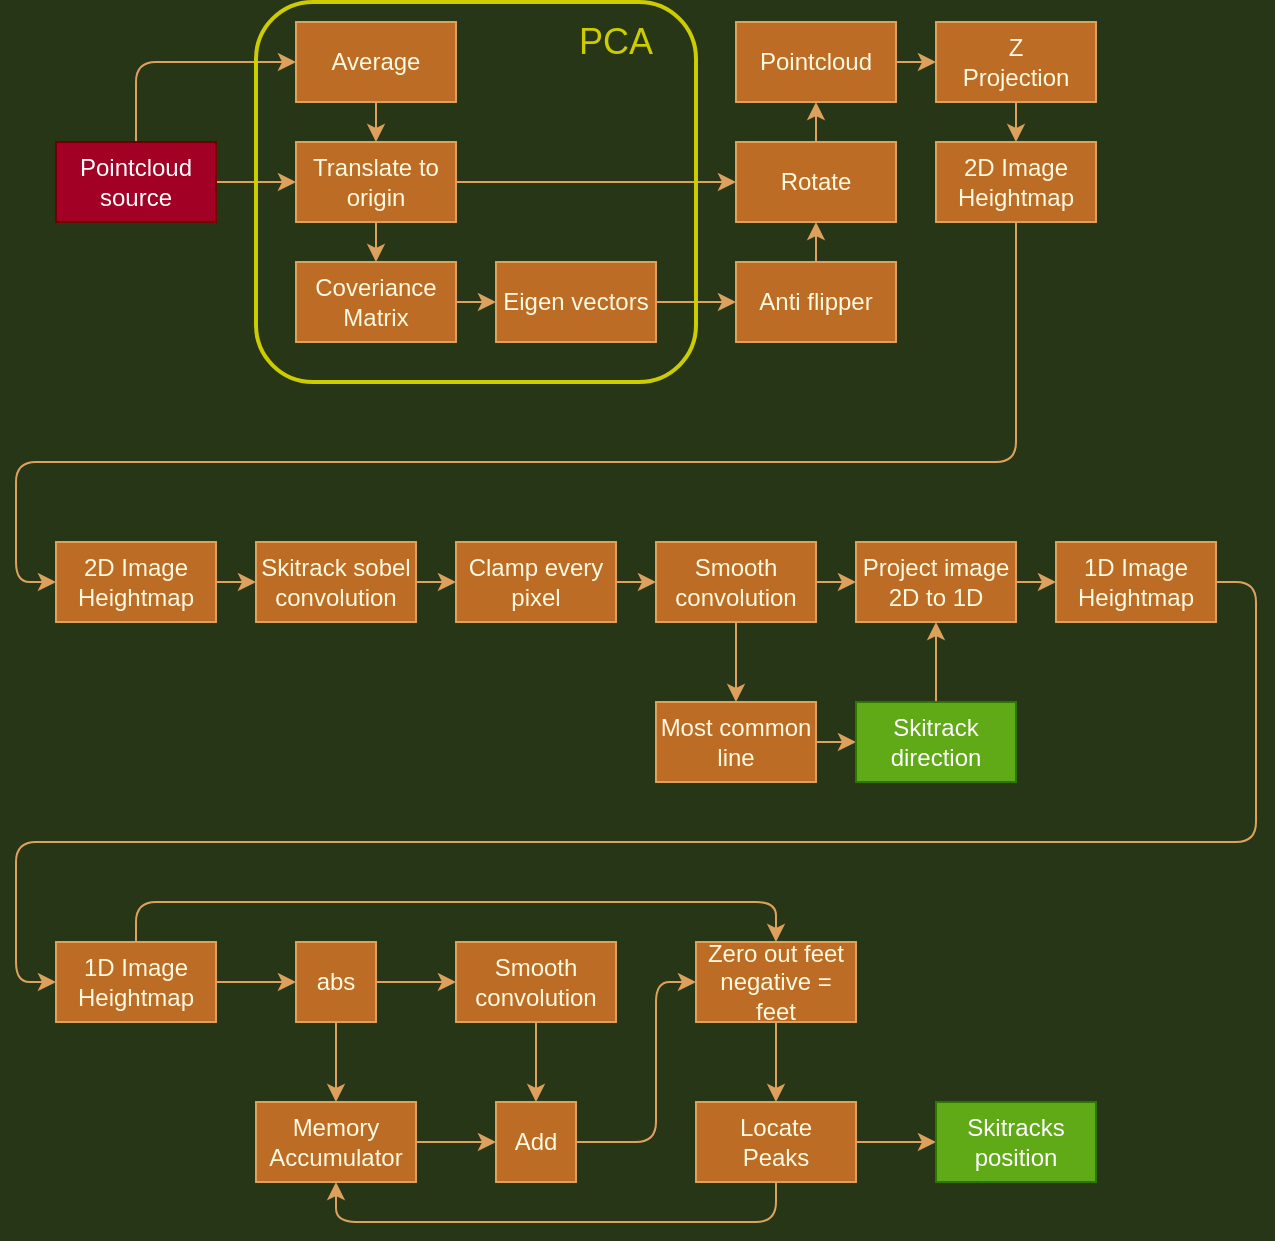 <mxfile version="14.4.6" type="device"><diagram id="NbCfHLJ73H7A8diP-wPz" name="Page-1"><mxGraphModel dx="1539" dy="858" grid="1" gridSize="10" guides="1" tooltips="1" connect="1" arrows="1" fold="1" page="1" pageScale="1" pageWidth="850" pageHeight="1100" background="#283618" math="0" shadow="0"><root><mxCell id="0"/><mxCell id="1" parent="0"/><mxCell id="7k22gU2KepfbyPMtFsQA-22" style="edgeStyle=orthogonalEdgeStyle;curved=0;rounded=1;sketch=0;orthogonalLoop=1;jettySize=auto;html=1;exitX=1;exitY=0.5;exitDx=0;exitDy=0;entryX=0;entryY=0.5;entryDx=0;entryDy=0;strokeColor=#DDA15E;fillColor=#BC6C25;fontColor=#FEFAE0;" edge="1" parent="1" source="7k22gU2KepfbyPMtFsQA-1" target="7k22gU2KepfbyPMtFsQA-2"><mxGeometry relative="1" as="geometry"/></mxCell><mxCell id="7k22gU2KepfbyPMtFsQA-1" value="Coveriance Matrix" style="rounded=0;whiteSpace=wrap;html=1;fillColor=#BC6C25;strokeColor=#DDA15E;fontColor=#FEFAE0;" vertex="1" parent="1"><mxGeometry x="160" y="220" width="80" height="40" as="geometry"/></mxCell><mxCell id="7k22gU2KepfbyPMtFsQA-23" style="edgeStyle=orthogonalEdgeStyle;curved=0;rounded=1;sketch=0;orthogonalLoop=1;jettySize=auto;html=1;exitX=1;exitY=0.5;exitDx=0;exitDy=0;entryX=0;entryY=0.5;entryDx=0;entryDy=0;strokeColor=#DDA15E;fillColor=#BC6C25;fontColor=#FEFAE0;" edge="1" parent="1" source="7k22gU2KepfbyPMtFsQA-2" target="7k22gU2KepfbyPMtFsQA-3"><mxGeometry relative="1" as="geometry"/></mxCell><mxCell id="7k22gU2KepfbyPMtFsQA-2" value="Eigen vectors" style="rounded=0;whiteSpace=wrap;html=1;fillColor=#BC6C25;strokeColor=#DDA15E;fontColor=#FEFAE0;" vertex="1" parent="1"><mxGeometry x="260" y="220" width="80" height="40" as="geometry"/></mxCell><mxCell id="7k22gU2KepfbyPMtFsQA-40" style="edgeStyle=orthogonalEdgeStyle;curved=0;rounded=1;sketch=0;orthogonalLoop=1;jettySize=auto;html=1;exitX=0.5;exitY=0;exitDx=0;exitDy=0;entryX=0.5;entryY=1;entryDx=0;entryDy=0;strokeColor=#DDA15E;fillColor=#BC6C25;fontColor=#FEFAE0;" edge="1" parent="1" source="7k22gU2KepfbyPMtFsQA-3" target="7k22gU2KepfbyPMtFsQA-5"><mxGeometry relative="1" as="geometry"/></mxCell><mxCell id="7k22gU2KepfbyPMtFsQA-3" value="Anti flipper" style="rounded=0;whiteSpace=wrap;html=1;fillColor=#BC6C25;strokeColor=#DDA15E;fontColor=#FEFAE0;" vertex="1" parent="1"><mxGeometry x="380" y="220" width="80" height="40" as="geometry"/></mxCell><mxCell id="7k22gU2KepfbyPMtFsQA-21" style="edgeStyle=orthogonalEdgeStyle;curved=0;rounded=1;sketch=0;orthogonalLoop=1;jettySize=auto;html=1;exitX=1;exitY=0.5;exitDx=0;exitDy=0;entryX=0;entryY=0.5;entryDx=0;entryDy=0;strokeColor=#DDA15E;fillColor=#BC6C25;fontColor=#FEFAE0;" edge="1" parent="1" source="7k22gU2KepfbyPMtFsQA-4" target="7k22gU2KepfbyPMtFsQA-6"><mxGeometry relative="1" as="geometry"/></mxCell><mxCell id="7k22gU2KepfbyPMtFsQA-37" style="edgeStyle=orthogonalEdgeStyle;curved=0;rounded=1;sketch=0;orthogonalLoop=1;jettySize=auto;html=1;exitX=0.5;exitY=0;exitDx=0;exitDy=0;entryX=0;entryY=0.5;entryDx=0;entryDy=0;strokeColor=#DDA15E;fillColor=#BC6C25;fontColor=#FEFAE0;" edge="1" parent="1" source="7k22gU2KepfbyPMtFsQA-4" target="7k22gU2KepfbyPMtFsQA-36"><mxGeometry relative="1" as="geometry"/></mxCell><mxCell id="7k22gU2KepfbyPMtFsQA-4" value="Pointcloud&lt;br&gt;source" style="rounded=0;whiteSpace=wrap;html=1;fillColor=#a20025;strokeColor=#6F0000;fontColor=#ffffff;" vertex="1" parent="1"><mxGeometry x="40" y="160" width="80" height="40" as="geometry"/></mxCell><mxCell id="7k22gU2KepfbyPMtFsQA-69" style="edgeStyle=orthogonalEdgeStyle;curved=0;rounded=1;sketch=0;orthogonalLoop=1;jettySize=auto;html=1;exitX=0.5;exitY=0;exitDx=0;exitDy=0;entryX=0.5;entryY=1;entryDx=0;entryDy=0;strokeColor=#DDA15E;fillColor=#BC6C25;fontColor=#FEFAE0;" edge="1" parent="1" source="7k22gU2KepfbyPMtFsQA-5" target="7k22gU2KepfbyPMtFsQA-42"><mxGeometry relative="1" as="geometry"/></mxCell><mxCell id="7k22gU2KepfbyPMtFsQA-5" value="Rotate" style="rounded=0;whiteSpace=wrap;html=1;fillColor=#BC6C25;strokeColor=#DDA15E;fontColor=#FEFAE0;" vertex="1" parent="1"><mxGeometry x="380" y="160" width="80" height="40" as="geometry"/></mxCell><mxCell id="7k22gU2KepfbyPMtFsQA-24" style="edgeStyle=orthogonalEdgeStyle;curved=0;rounded=1;sketch=0;orthogonalLoop=1;jettySize=auto;html=1;exitX=0.5;exitY=1;exitDx=0;exitDy=0;entryX=0.5;entryY=0;entryDx=0;entryDy=0;strokeColor=#DDA15E;fillColor=#BC6C25;fontColor=#FEFAE0;" edge="1" parent="1" source="7k22gU2KepfbyPMtFsQA-6" target="7k22gU2KepfbyPMtFsQA-1"><mxGeometry relative="1" as="geometry"/></mxCell><mxCell id="7k22gU2KepfbyPMtFsQA-41" style="edgeStyle=orthogonalEdgeStyle;curved=0;rounded=1;sketch=0;orthogonalLoop=1;jettySize=auto;html=1;exitX=1;exitY=0.5;exitDx=0;exitDy=0;entryX=0;entryY=0.5;entryDx=0;entryDy=0;strokeColor=#DDA15E;fillColor=#BC6C25;fontColor=#FEFAE0;" edge="1" parent="1" source="7k22gU2KepfbyPMtFsQA-6" target="7k22gU2KepfbyPMtFsQA-5"><mxGeometry relative="1" as="geometry"/></mxCell><mxCell id="7k22gU2KepfbyPMtFsQA-6" value="Translate to origin" style="rounded=0;whiteSpace=wrap;html=1;fillColor=#BC6C25;strokeColor=#DDA15E;fontColor=#FEFAE0;" vertex="1" parent="1"><mxGeometry x="160" y="160" width="80" height="40" as="geometry"/></mxCell><mxCell id="7k22gU2KepfbyPMtFsQA-107" style="edgeStyle=orthogonalEdgeStyle;curved=0;rounded=1;sketch=0;orthogonalLoop=1;jettySize=auto;html=1;exitX=0.5;exitY=1;exitDx=0;exitDy=0;entryX=0.5;entryY=0;entryDx=0;entryDy=0;strokeColor=#DDA15E;fillColor=#BC6C25;fontSize=18;fontColor=#CCCC00;" edge="1" parent="1" source="7k22gU2KepfbyPMtFsQA-36" target="7k22gU2KepfbyPMtFsQA-6"><mxGeometry relative="1" as="geometry"/></mxCell><mxCell id="7k22gU2KepfbyPMtFsQA-36" value="Average" style="rounded=0;whiteSpace=wrap;html=1;fillColor=#BC6C25;strokeColor=#DDA15E;fontColor=#FEFAE0;" vertex="1" parent="1"><mxGeometry x="160" y="100" width="80" height="40" as="geometry"/></mxCell><mxCell id="7k22gU2KepfbyPMtFsQA-73" style="edgeStyle=orthogonalEdgeStyle;curved=0;rounded=1;sketch=0;orthogonalLoop=1;jettySize=auto;html=1;exitX=1;exitY=0.5;exitDx=0;exitDy=0;entryX=0;entryY=0.5;entryDx=0;entryDy=0;strokeColor=#DDA15E;fillColor=#BC6C25;fontColor=#FEFAE0;" edge="1" parent="1" source="7k22gU2KepfbyPMtFsQA-42" target="7k22gU2KepfbyPMtFsQA-70"><mxGeometry relative="1" as="geometry"/></mxCell><mxCell id="7k22gU2KepfbyPMtFsQA-42" value="Pointcloud" style="rounded=0;whiteSpace=wrap;html=1;fillColor=#BC6C25;strokeColor=#DDA15E;fontColor=#FEFAE0;glass=0;sketch=0;shadow=0;absoluteArcSize=0;snapToPoint=1;" vertex="1" parent="1"><mxGeometry x="380" y="100" width="80" height="40" as="geometry"/></mxCell><mxCell id="7k22gU2KepfbyPMtFsQA-58" style="edgeStyle=orthogonalEdgeStyle;curved=0;rounded=1;sketch=0;orthogonalLoop=1;jettySize=auto;html=1;exitX=1;exitY=0.5;exitDx=0;exitDy=0;entryX=0;entryY=0.5;entryDx=0;entryDy=0;strokeColor=#DDA15E;fillColor=#BC6C25;fontColor=#FEFAE0;" edge="1" parent="1" source="7k22gU2KepfbyPMtFsQA-50" target="7k22gU2KepfbyPMtFsQA-53"><mxGeometry relative="1" as="geometry"/></mxCell><mxCell id="7k22gU2KepfbyPMtFsQA-50" value="2D Image&lt;br&gt;Heightmap" style="rounded=0;whiteSpace=wrap;html=1;fillColor=#BC6C25;strokeColor=#DDA15E;fontColor=#FEFAE0;" vertex="1" parent="1"><mxGeometry x="40" y="360" width="80" height="40" as="geometry"/></mxCell><mxCell id="7k22gU2KepfbyPMtFsQA-59" style="edgeStyle=orthogonalEdgeStyle;curved=0;rounded=1;sketch=0;orthogonalLoop=1;jettySize=auto;html=1;exitX=1;exitY=0.5;exitDx=0;exitDy=0;entryX=0;entryY=0.5;entryDx=0;entryDy=0;strokeColor=#DDA15E;fillColor=#BC6C25;fontColor=#FEFAE0;" edge="1" parent="1" source="7k22gU2KepfbyPMtFsQA-53" target="7k22gU2KepfbyPMtFsQA-54"><mxGeometry relative="1" as="geometry"/></mxCell><mxCell id="7k22gU2KepfbyPMtFsQA-53" value="Skitrack sobel&lt;br&gt;convolution" style="rounded=0;whiteSpace=wrap;html=1;fillColor=#BC6C25;strokeColor=#DDA15E;fontColor=#FEFAE0;" vertex="1" parent="1"><mxGeometry x="140" y="360" width="80" height="40" as="geometry"/></mxCell><mxCell id="7k22gU2KepfbyPMtFsQA-60" style="edgeStyle=orthogonalEdgeStyle;curved=0;rounded=1;sketch=0;orthogonalLoop=1;jettySize=auto;html=1;exitX=1;exitY=0.5;exitDx=0;exitDy=0;entryX=0;entryY=0.5;entryDx=0;entryDy=0;strokeColor=#DDA15E;fillColor=#BC6C25;fontColor=#FEFAE0;" edge="1" parent="1" source="7k22gU2KepfbyPMtFsQA-54" target="7k22gU2KepfbyPMtFsQA-55"><mxGeometry relative="1" as="geometry"/></mxCell><mxCell id="7k22gU2KepfbyPMtFsQA-54" value="Clamp every pixel" style="rounded=0;whiteSpace=wrap;html=1;fillColor=#BC6C25;strokeColor=#DDA15E;fontColor=#FEFAE0;" vertex="1" parent="1"><mxGeometry x="240" y="360" width="80" height="40" as="geometry"/></mxCell><mxCell id="7k22gU2KepfbyPMtFsQA-61" style="edgeStyle=orthogonalEdgeStyle;curved=0;rounded=1;sketch=0;orthogonalLoop=1;jettySize=auto;html=1;exitX=0.5;exitY=1;exitDx=0;exitDy=0;entryX=0.5;entryY=0;entryDx=0;entryDy=0;strokeColor=#DDA15E;fillColor=#BC6C25;fontColor=#FEFAE0;" edge="1" parent="1" source="7k22gU2KepfbyPMtFsQA-55" target="7k22gU2KepfbyPMtFsQA-56"><mxGeometry relative="1" as="geometry"/></mxCell><mxCell id="7k22gU2KepfbyPMtFsQA-63" style="edgeStyle=orthogonalEdgeStyle;curved=0;rounded=1;sketch=0;orthogonalLoop=1;jettySize=auto;html=1;exitX=1;exitY=0.5;exitDx=0;exitDy=0;entryX=0;entryY=0.5;entryDx=0;entryDy=0;strokeColor=#DDA15E;fillColor=#BC6C25;fontColor=#FEFAE0;" edge="1" parent="1" source="7k22gU2KepfbyPMtFsQA-55" target="7k22gU2KepfbyPMtFsQA-57"><mxGeometry relative="1" as="geometry"/></mxCell><mxCell id="7k22gU2KepfbyPMtFsQA-55" value="Smooth&lt;br&gt;convolution" style="rounded=0;whiteSpace=wrap;html=1;fillColor=#BC6C25;strokeColor=#DDA15E;fontColor=#FEFAE0;" vertex="1" parent="1"><mxGeometry x="340" y="360" width="80" height="40" as="geometry"/></mxCell><mxCell id="7k22gU2KepfbyPMtFsQA-64" style="edgeStyle=orthogonalEdgeStyle;curved=0;rounded=1;sketch=0;orthogonalLoop=1;jettySize=auto;html=1;exitX=1;exitY=0.5;exitDx=0;exitDy=0;entryX=0;entryY=0.5;entryDx=0;entryDy=0;strokeColor=#DDA15E;fillColor=#BC6C25;fontColor=#FEFAE0;" edge="1" parent="1" source="7k22gU2KepfbyPMtFsQA-56" target="7k22gU2KepfbyPMtFsQA-62"><mxGeometry relative="1" as="geometry"/></mxCell><mxCell id="7k22gU2KepfbyPMtFsQA-56" value="Most common line" style="rounded=0;whiteSpace=wrap;html=1;fillColor=#BC6C25;strokeColor=#DDA15E;fontColor=#FEFAE0;" vertex="1" parent="1"><mxGeometry x="340" y="440" width="80" height="40" as="geometry"/></mxCell><mxCell id="7k22gU2KepfbyPMtFsQA-67" style="edgeStyle=orthogonalEdgeStyle;curved=0;rounded=1;sketch=0;orthogonalLoop=1;jettySize=auto;html=1;exitX=1;exitY=0.5;exitDx=0;exitDy=0;entryX=0;entryY=0.5;entryDx=0;entryDy=0;strokeColor=#DDA15E;fillColor=#BC6C25;fontColor=#FEFAE0;" edge="1" parent="1" source="7k22gU2KepfbyPMtFsQA-57" target="7k22gU2KepfbyPMtFsQA-65"><mxGeometry relative="1" as="geometry"/></mxCell><mxCell id="7k22gU2KepfbyPMtFsQA-57" value="Project image&lt;br&gt;2D to 1D" style="rounded=0;whiteSpace=wrap;html=1;fillColor=#BC6C25;strokeColor=#DDA15E;fontColor=#FEFAE0;" vertex="1" parent="1"><mxGeometry x="440" y="360" width="80" height="40" as="geometry"/></mxCell><mxCell id="7k22gU2KepfbyPMtFsQA-66" style="edgeStyle=orthogonalEdgeStyle;curved=0;rounded=1;sketch=0;orthogonalLoop=1;jettySize=auto;html=1;exitX=0.5;exitY=0;exitDx=0;exitDy=0;entryX=0.5;entryY=1;entryDx=0;entryDy=0;strokeColor=#DDA15E;fillColor=#BC6C25;fontColor=#FEFAE0;" edge="1" parent="1" source="7k22gU2KepfbyPMtFsQA-62" target="7k22gU2KepfbyPMtFsQA-57"><mxGeometry relative="1" as="geometry"/></mxCell><mxCell id="7k22gU2KepfbyPMtFsQA-62" value="Skitrack&lt;br&gt;direction" style="rounded=0;whiteSpace=wrap;html=1;strokeColor=#2D7600;fontColor=#ffffff;fillColor=#60a917;" vertex="1" parent="1"><mxGeometry x="440" y="440" width="80" height="40" as="geometry"/></mxCell><mxCell id="7k22gU2KepfbyPMtFsQA-103" style="edgeStyle=orthogonalEdgeStyle;curved=0;rounded=1;sketch=0;orthogonalLoop=1;jettySize=auto;html=1;exitX=1;exitY=0.5;exitDx=0;exitDy=0;entryX=0;entryY=0.5;entryDx=0;entryDy=0;strokeColor=#DDA15E;fillColor=#BC6C25;fontColor=#FEFAE0;" edge="1" parent="1" source="7k22gU2KepfbyPMtFsQA-65" target="7k22gU2KepfbyPMtFsQA-68"><mxGeometry relative="1" as="geometry"><Array as="points"><mxPoint x="640" y="380"/><mxPoint x="640" y="510"/><mxPoint x="20" y="510"/><mxPoint x="20" y="580"/></Array></mxGeometry></mxCell><mxCell id="7k22gU2KepfbyPMtFsQA-65" value="1D Image&lt;br&gt;Heightmap" style="rounded=0;whiteSpace=wrap;html=1;fillColor=#BC6C25;strokeColor=#DDA15E;fontColor=#FEFAE0;" vertex="1" parent="1"><mxGeometry x="540" y="360" width="80" height="40" as="geometry"/></mxCell><mxCell id="7k22gU2KepfbyPMtFsQA-77" style="edgeStyle=orthogonalEdgeStyle;curved=0;rounded=1;sketch=0;orthogonalLoop=1;jettySize=auto;html=1;exitX=1;exitY=0.5;exitDx=0;exitDy=0;entryX=0;entryY=0.5;entryDx=0;entryDy=0;strokeColor=#DDA15E;fillColor=#BC6C25;fontColor=#FEFAE0;" edge="1" parent="1" source="7k22gU2KepfbyPMtFsQA-68" target="7k22gU2KepfbyPMtFsQA-76"><mxGeometry relative="1" as="geometry"/></mxCell><mxCell id="7k22gU2KepfbyPMtFsQA-94" style="edgeStyle=orthogonalEdgeStyle;curved=0;rounded=1;sketch=0;orthogonalLoop=1;jettySize=auto;html=1;exitX=0.5;exitY=0;exitDx=0;exitDy=0;entryX=0.5;entryY=0;entryDx=0;entryDy=0;strokeColor=#DDA15E;fillColor=#BC6C25;fontColor=#FEFAE0;" edge="1" parent="1" source="7k22gU2KepfbyPMtFsQA-68" target="7k22gU2KepfbyPMtFsQA-87"><mxGeometry relative="1" as="geometry"/></mxCell><mxCell id="7k22gU2KepfbyPMtFsQA-68" value="1D Image&lt;br&gt;Heightmap" style="rounded=0;whiteSpace=wrap;html=1;fillColor=#BC6C25;strokeColor=#DDA15E;fontColor=#FEFAE0;" vertex="1" parent="1"><mxGeometry x="40" y="560" width="80" height="40" as="geometry"/></mxCell><mxCell id="7k22gU2KepfbyPMtFsQA-75" style="edgeStyle=orthogonalEdgeStyle;curved=0;rounded=1;sketch=0;orthogonalLoop=1;jettySize=auto;html=1;exitX=0.5;exitY=1;exitDx=0;exitDy=0;entryX=0.5;entryY=0;entryDx=0;entryDy=0;strokeColor=#DDA15E;fillColor=#BC6C25;fontColor=#FEFAE0;" edge="1" parent="1" source="7k22gU2KepfbyPMtFsQA-70" target="7k22gU2KepfbyPMtFsQA-72"><mxGeometry relative="1" as="geometry"/></mxCell><mxCell id="7k22gU2KepfbyPMtFsQA-70" value="Z&lt;br&gt;Projection" style="rounded=0;whiteSpace=wrap;html=1;fillColor=#BC6C25;strokeColor=#DDA15E;fontColor=#FEFAE0;" vertex="1" parent="1"><mxGeometry x="480" y="100" width="80" height="40" as="geometry"/></mxCell><mxCell id="7k22gU2KepfbyPMtFsQA-102" style="edgeStyle=orthogonalEdgeStyle;curved=0;rounded=1;sketch=0;orthogonalLoop=1;jettySize=auto;html=1;exitX=0.5;exitY=1;exitDx=0;exitDy=0;entryX=0;entryY=0.5;entryDx=0;entryDy=0;strokeColor=#DDA15E;fillColor=#BC6C25;fontColor=#FEFAE0;" edge="1" parent="1" source="7k22gU2KepfbyPMtFsQA-72" target="7k22gU2KepfbyPMtFsQA-50"><mxGeometry relative="1" as="geometry"><Array as="points"><mxPoint x="520" y="320"/><mxPoint x="20" y="320"/><mxPoint x="20" y="380"/></Array></mxGeometry></mxCell><mxCell id="7k22gU2KepfbyPMtFsQA-72" value="2D Image&lt;br&gt;Heightmap" style="rounded=0;whiteSpace=wrap;html=1;fillColor=#BC6C25;strokeColor=#DDA15E;fontColor=#FEFAE0;" vertex="1" parent="1"><mxGeometry x="480" y="160" width="80" height="40" as="geometry"/></mxCell><mxCell id="7k22gU2KepfbyPMtFsQA-81" style="edgeStyle=orthogonalEdgeStyle;curved=0;rounded=1;sketch=0;orthogonalLoop=1;jettySize=auto;html=1;exitX=1;exitY=0.5;exitDx=0;exitDy=0;entryX=0;entryY=0.5;entryDx=0;entryDy=0;strokeColor=#DDA15E;fillColor=#BC6C25;fontColor=#FEFAE0;" edge="1" parent="1" source="7k22gU2KepfbyPMtFsQA-76" target="7k22gU2KepfbyPMtFsQA-78"><mxGeometry relative="1" as="geometry"/></mxCell><mxCell id="7k22gU2KepfbyPMtFsQA-82" style="edgeStyle=orthogonalEdgeStyle;curved=0;rounded=1;sketch=0;orthogonalLoop=1;jettySize=auto;html=1;exitX=0.5;exitY=1;exitDx=0;exitDy=0;entryX=0.5;entryY=0;entryDx=0;entryDy=0;strokeColor=#DDA15E;fillColor=#BC6C25;fontColor=#FEFAE0;" edge="1" parent="1" source="7k22gU2KepfbyPMtFsQA-76" target="7k22gU2KepfbyPMtFsQA-79"><mxGeometry relative="1" as="geometry"/></mxCell><mxCell id="7k22gU2KepfbyPMtFsQA-76" value="abs" style="rounded=0;whiteSpace=wrap;html=1;fillColor=#BC6C25;strokeColor=#DDA15E;fontColor=#FEFAE0;" vertex="1" parent="1"><mxGeometry x="160" y="560" width="40" height="40" as="geometry"/></mxCell><mxCell id="7k22gU2KepfbyPMtFsQA-90" style="edgeStyle=orthogonalEdgeStyle;curved=0;rounded=1;sketch=0;orthogonalLoop=1;jettySize=auto;html=1;exitX=0.5;exitY=1;exitDx=0;exitDy=0;entryX=0.5;entryY=0;entryDx=0;entryDy=0;strokeColor=#DDA15E;fillColor=#BC6C25;fontColor=#FEFAE0;" edge="1" parent="1" source="7k22gU2KepfbyPMtFsQA-78" target="7k22gU2KepfbyPMtFsQA-83"><mxGeometry relative="1" as="geometry"/></mxCell><mxCell id="7k22gU2KepfbyPMtFsQA-78" value="Smooth&lt;br&gt;convolution" style="rounded=0;whiteSpace=wrap;html=1;fillColor=#BC6C25;strokeColor=#DDA15E;fontColor=#FEFAE0;" vertex="1" parent="1"><mxGeometry x="240" y="560" width="80" height="40" as="geometry"/></mxCell><mxCell id="7k22gU2KepfbyPMtFsQA-91" style="edgeStyle=orthogonalEdgeStyle;curved=0;rounded=1;sketch=0;orthogonalLoop=1;jettySize=auto;html=1;exitX=1;exitY=0.5;exitDx=0;exitDy=0;entryX=0;entryY=0.5;entryDx=0;entryDy=0;strokeColor=#DDA15E;fillColor=#BC6C25;fontColor=#FEFAE0;" edge="1" parent="1" source="7k22gU2KepfbyPMtFsQA-79" target="7k22gU2KepfbyPMtFsQA-83"><mxGeometry relative="1" as="geometry"/></mxCell><mxCell id="7k22gU2KepfbyPMtFsQA-79" value="Memory&lt;br&gt;Accumulator" style="rounded=0;whiteSpace=wrap;html=1;fillColor=#BC6C25;strokeColor=#DDA15E;fontColor=#FEFAE0;" vertex="1" parent="1"><mxGeometry x="140" y="640" width="80" height="40" as="geometry"/></mxCell><mxCell id="7k22gU2KepfbyPMtFsQA-88" style="edgeStyle=orthogonalEdgeStyle;curved=0;rounded=1;sketch=0;orthogonalLoop=1;jettySize=auto;html=1;exitX=1;exitY=0.5;exitDx=0;exitDy=0;entryX=0;entryY=0.5;entryDx=0;entryDy=0;strokeColor=#DDA15E;fillColor=#BC6C25;fontColor=#FEFAE0;" edge="1" parent="1" source="7k22gU2KepfbyPMtFsQA-83" target="7k22gU2KepfbyPMtFsQA-87"><mxGeometry relative="1" as="geometry"><Array as="points"><mxPoint x="340" y="660"/><mxPoint x="340" y="580"/></Array></mxGeometry></mxCell><mxCell id="7k22gU2KepfbyPMtFsQA-83" value="Add" style="rounded=0;whiteSpace=wrap;html=1;fillColor=#BC6C25;strokeColor=#DDA15E;fontColor=#FEFAE0;" vertex="1" parent="1"><mxGeometry x="260" y="640" width="40" height="40" as="geometry"/></mxCell><mxCell id="7k22gU2KepfbyPMtFsQA-95" style="edgeStyle=orthogonalEdgeStyle;curved=0;rounded=1;sketch=0;orthogonalLoop=1;jettySize=auto;html=1;exitX=0.5;exitY=1;exitDx=0;exitDy=0;entryX=0.5;entryY=0;entryDx=0;entryDy=0;strokeColor=#DDA15E;fillColor=#BC6C25;fontColor=#FEFAE0;" edge="1" parent="1" source="7k22gU2KepfbyPMtFsQA-87" target="7k22gU2KepfbyPMtFsQA-93"><mxGeometry relative="1" as="geometry"/></mxCell><mxCell id="7k22gU2KepfbyPMtFsQA-87" value="Zero out feet&lt;br&gt;negative = feet" style="rounded=0;whiteSpace=wrap;html=1;fillColor=#BC6C25;strokeColor=#DDA15E;fontColor=#FEFAE0;" vertex="1" parent="1"><mxGeometry x="360" y="560" width="80" height="40" as="geometry"/></mxCell><mxCell id="7k22gU2KepfbyPMtFsQA-97" style="edgeStyle=orthogonalEdgeStyle;curved=0;rounded=1;sketch=0;orthogonalLoop=1;jettySize=auto;html=1;exitX=0.5;exitY=1;exitDx=0;exitDy=0;entryX=0.5;entryY=1;entryDx=0;entryDy=0;strokeColor=#DDA15E;fillColor=#BC6C25;fontColor=#FEFAE0;" edge="1" parent="1" source="7k22gU2KepfbyPMtFsQA-93" target="7k22gU2KepfbyPMtFsQA-79"><mxGeometry relative="1" as="geometry"/></mxCell><mxCell id="7k22gU2KepfbyPMtFsQA-101" value="" style="edgeStyle=orthogonalEdgeStyle;curved=0;rounded=1;sketch=0;orthogonalLoop=1;jettySize=auto;html=1;strokeColor=#DDA15E;fillColor=#BC6C25;fontColor=#FEFAE0;" edge="1" parent="1" source="7k22gU2KepfbyPMtFsQA-93" target="7k22gU2KepfbyPMtFsQA-100"><mxGeometry relative="1" as="geometry"/></mxCell><mxCell id="7k22gU2KepfbyPMtFsQA-93" value="Locate&lt;br&gt;Peaks" style="rounded=0;whiteSpace=wrap;html=1;fillColor=#BC6C25;strokeColor=#DDA15E;fontColor=#FEFAE0;" vertex="1" parent="1"><mxGeometry x="360" y="640" width="80" height="40" as="geometry"/></mxCell><mxCell id="7k22gU2KepfbyPMtFsQA-100" value="Skitracks position" style="rounded=0;whiteSpace=wrap;html=1;fillColor=#60a917;strokeColor=#2D7600;fontColor=#ffffff;" vertex="1" parent="1"><mxGeometry x="480" y="640" width="80" height="40" as="geometry"/></mxCell><mxCell id="7k22gU2KepfbyPMtFsQA-105" value="" style="rounded=1;whiteSpace=wrap;html=1;shadow=0;glass=0;sketch=0;strokeColor=#CCCC00;strokeWidth=2;fillColor=none;fontColor=#FEFAE0;" vertex="1" parent="1"><mxGeometry x="140" y="90" width="220" height="190" as="geometry"/></mxCell><mxCell id="7k22gU2KepfbyPMtFsQA-106" value="PCA" style="text;html=1;strokeColor=none;fillColor=none;align=center;verticalAlign=middle;whiteSpace=wrap;rounded=0;shadow=0;glass=0;sketch=0;fontColor=#CCCC00;fontSize=18;" vertex="1" parent="1"><mxGeometry x="300" y="100" width="40" height="20" as="geometry"/></mxCell></root></mxGraphModel></diagram></mxfile>